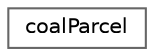 digraph "Graphical Class Hierarchy"
{
 // LATEX_PDF_SIZE
  bgcolor="transparent";
  edge [fontname=Helvetica,fontsize=10,labelfontname=Helvetica,labelfontsize=10];
  node [fontname=Helvetica,fontsize=10,shape=box,height=0.2,width=0.4];
  rankdir="LR";
  Node0 [id="Node000000",label="coalParcel",height=0.2,width=0.4,color="grey40", fillcolor="white", style="filled",URL="$classFoam_1_1coalParcel.html",tooltip="Definition of coal parcel."];
}
